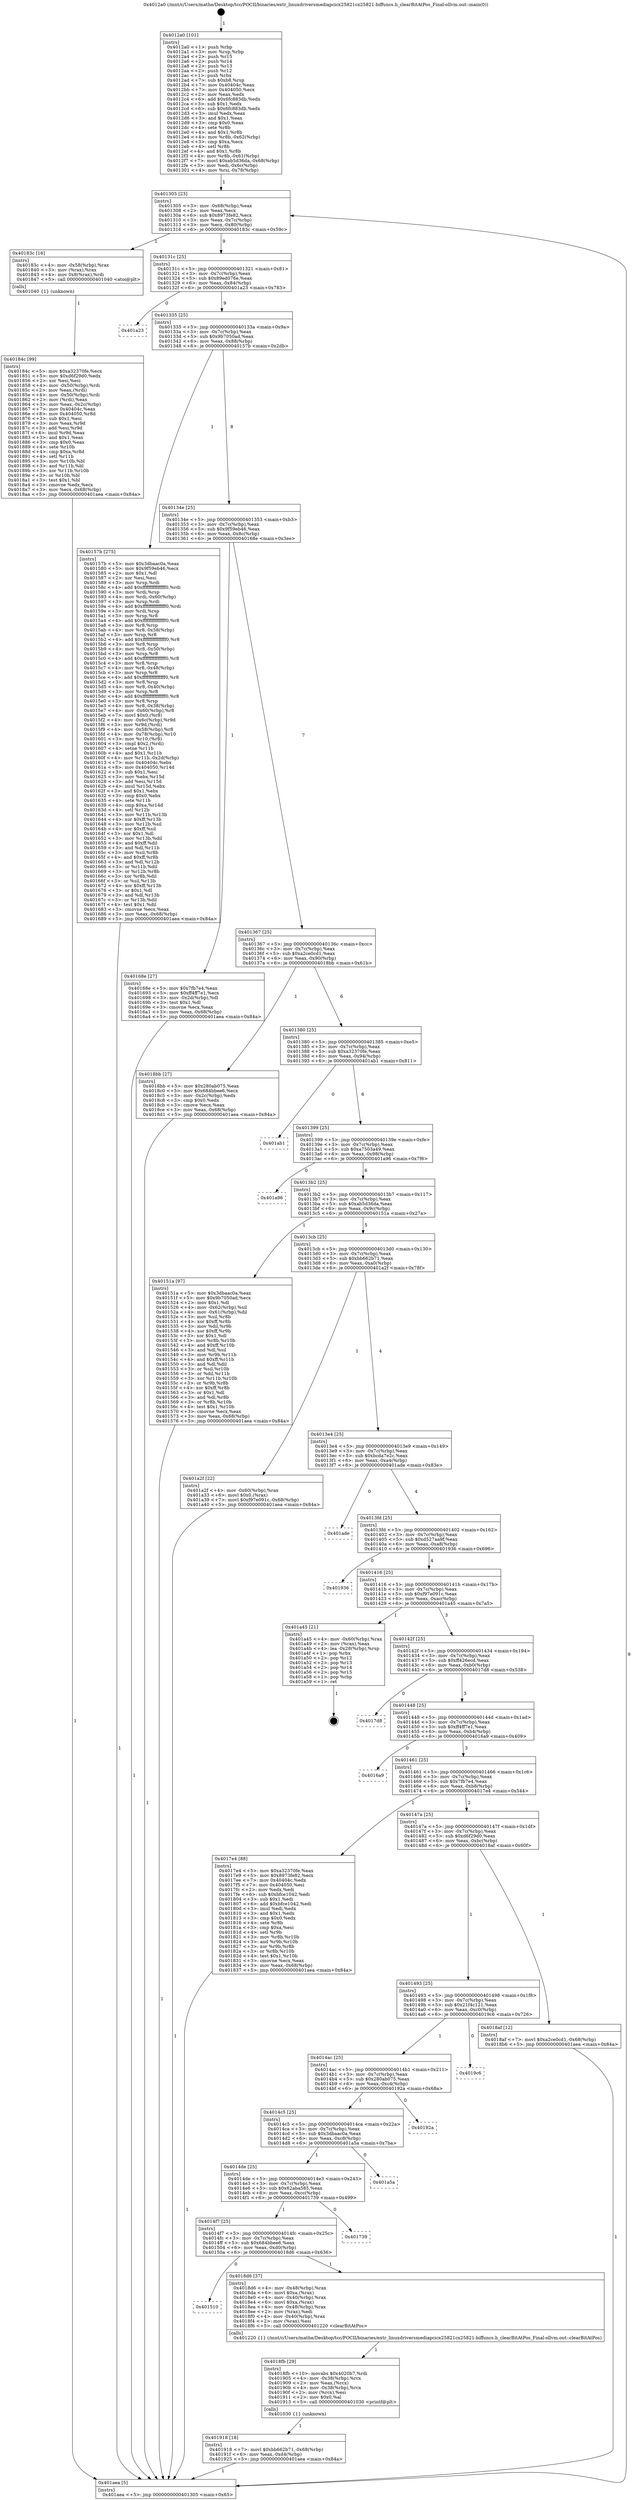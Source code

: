 digraph "0x4012a0" {
  label = "0x4012a0 (/mnt/c/Users/mathe/Desktop/tcc/POCII/binaries/extr_linuxdriversmediapcicx25821cx25821-biffuncs.h_clearBitAtPos_Final-ollvm.out::main(0))"
  labelloc = "t"
  node[shape=record]

  Entry [label="",width=0.3,height=0.3,shape=circle,fillcolor=black,style=filled]
  "0x401305" [label="{
     0x401305 [23]\l
     | [instrs]\l
     &nbsp;&nbsp;0x401305 \<+3\>: mov -0x68(%rbp),%eax\l
     &nbsp;&nbsp;0x401308 \<+2\>: mov %eax,%ecx\l
     &nbsp;&nbsp;0x40130a \<+6\>: sub $0x8973fe82,%ecx\l
     &nbsp;&nbsp;0x401310 \<+3\>: mov %eax,-0x7c(%rbp)\l
     &nbsp;&nbsp;0x401313 \<+3\>: mov %ecx,-0x80(%rbp)\l
     &nbsp;&nbsp;0x401316 \<+6\>: je 000000000040183c \<main+0x59c\>\l
  }"]
  "0x40183c" [label="{
     0x40183c [16]\l
     | [instrs]\l
     &nbsp;&nbsp;0x40183c \<+4\>: mov -0x58(%rbp),%rax\l
     &nbsp;&nbsp;0x401840 \<+3\>: mov (%rax),%rax\l
     &nbsp;&nbsp;0x401843 \<+4\>: mov 0x8(%rax),%rdi\l
     &nbsp;&nbsp;0x401847 \<+5\>: call 0000000000401040 \<atoi@plt\>\l
     | [calls]\l
     &nbsp;&nbsp;0x401040 \{1\} (unknown)\l
  }"]
  "0x40131c" [label="{
     0x40131c [25]\l
     | [instrs]\l
     &nbsp;&nbsp;0x40131c \<+5\>: jmp 0000000000401321 \<main+0x81\>\l
     &nbsp;&nbsp;0x401321 \<+3\>: mov -0x7c(%rbp),%eax\l
     &nbsp;&nbsp;0x401324 \<+5\>: sub $0x89ed076e,%eax\l
     &nbsp;&nbsp;0x401329 \<+6\>: mov %eax,-0x84(%rbp)\l
     &nbsp;&nbsp;0x40132f \<+6\>: je 0000000000401a23 \<main+0x783\>\l
  }"]
  Exit [label="",width=0.3,height=0.3,shape=circle,fillcolor=black,style=filled,peripheries=2]
  "0x401a23" [label="{
     0x401a23\l
  }", style=dashed]
  "0x401335" [label="{
     0x401335 [25]\l
     | [instrs]\l
     &nbsp;&nbsp;0x401335 \<+5\>: jmp 000000000040133a \<main+0x9a\>\l
     &nbsp;&nbsp;0x40133a \<+3\>: mov -0x7c(%rbp),%eax\l
     &nbsp;&nbsp;0x40133d \<+5\>: sub $0x9b7050ad,%eax\l
     &nbsp;&nbsp;0x401342 \<+6\>: mov %eax,-0x88(%rbp)\l
     &nbsp;&nbsp;0x401348 \<+6\>: je 000000000040157b \<main+0x2db\>\l
  }"]
  "0x401918" [label="{
     0x401918 [18]\l
     | [instrs]\l
     &nbsp;&nbsp;0x401918 \<+7\>: movl $0xbb662b71,-0x68(%rbp)\l
     &nbsp;&nbsp;0x40191f \<+6\>: mov %eax,-0xd4(%rbp)\l
     &nbsp;&nbsp;0x401925 \<+5\>: jmp 0000000000401aea \<main+0x84a\>\l
  }"]
  "0x40157b" [label="{
     0x40157b [275]\l
     | [instrs]\l
     &nbsp;&nbsp;0x40157b \<+5\>: mov $0x3dbaac0a,%eax\l
     &nbsp;&nbsp;0x401580 \<+5\>: mov $0x9f59eb46,%ecx\l
     &nbsp;&nbsp;0x401585 \<+2\>: mov $0x1,%dl\l
     &nbsp;&nbsp;0x401587 \<+2\>: xor %esi,%esi\l
     &nbsp;&nbsp;0x401589 \<+3\>: mov %rsp,%rdi\l
     &nbsp;&nbsp;0x40158c \<+4\>: add $0xfffffffffffffff0,%rdi\l
     &nbsp;&nbsp;0x401590 \<+3\>: mov %rdi,%rsp\l
     &nbsp;&nbsp;0x401593 \<+4\>: mov %rdi,-0x60(%rbp)\l
     &nbsp;&nbsp;0x401597 \<+3\>: mov %rsp,%rdi\l
     &nbsp;&nbsp;0x40159a \<+4\>: add $0xfffffffffffffff0,%rdi\l
     &nbsp;&nbsp;0x40159e \<+3\>: mov %rdi,%rsp\l
     &nbsp;&nbsp;0x4015a1 \<+3\>: mov %rsp,%r8\l
     &nbsp;&nbsp;0x4015a4 \<+4\>: add $0xfffffffffffffff0,%r8\l
     &nbsp;&nbsp;0x4015a8 \<+3\>: mov %r8,%rsp\l
     &nbsp;&nbsp;0x4015ab \<+4\>: mov %r8,-0x58(%rbp)\l
     &nbsp;&nbsp;0x4015af \<+3\>: mov %rsp,%r8\l
     &nbsp;&nbsp;0x4015b2 \<+4\>: add $0xfffffffffffffff0,%r8\l
     &nbsp;&nbsp;0x4015b6 \<+3\>: mov %r8,%rsp\l
     &nbsp;&nbsp;0x4015b9 \<+4\>: mov %r8,-0x50(%rbp)\l
     &nbsp;&nbsp;0x4015bd \<+3\>: mov %rsp,%r8\l
     &nbsp;&nbsp;0x4015c0 \<+4\>: add $0xfffffffffffffff0,%r8\l
     &nbsp;&nbsp;0x4015c4 \<+3\>: mov %r8,%rsp\l
     &nbsp;&nbsp;0x4015c7 \<+4\>: mov %r8,-0x48(%rbp)\l
     &nbsp;&nbsp;0x4015cb \<+3\>: mov %rsp,%r8\l
     &nbsp;&nbsp;0x4015ce \<+4\>: add $0xfffffffffffffff0,%r8\l
     &nbsp;&nbsp;0x4015d2 \<+3\>: mov %r8,%rsp\l
     &nbsp;&nbsp;0x4015d5 \<+4\>: mov %r8,-0x40(%rbp)\l
     &nbsp;&nbsp;0x4015d9 \<+3\>: mov %rsp,%r8\l
     &nbsp;&nbsp;0x4015dc \<+4\>: add $0xfffffffffffffff0,%r8\l
     &nbsp;&nbsp;0x4015e0 \<+3\>: mov %r8,%rsp\l
     &nbsp;&nbsp;0x4015e3 \<+4\>: mov %r8,-0x38(%rbp)\l
     &nbsp;&nbsp;0x4015e7 \<+4\>: mov -0x60(%rbp),%r8\l
     &nbsp;&nbsp;0x4015eb \<+7\>: movl $0x0,(%r8)\l
     &nbsp;&nbsp;0x4015f2 \<+4\>: mov -0x6c(%rbp),%r9d\l
     &nbsp;&nbsp;0x4015f6 \<+3\>: mov %r9d,(%rdi)\l
     &nbsp;&nbsp;0x4015f9 \<+4\>: mov -0x58(%rbp),%r8\l
     &nbsp;&nbsp;0x4015fd \<+4\>: mov -0x78(%rbp),%r10\l
     &nbsp;&nbsp;0x401601 \<+3\>: mov %r10,(%r8)\l
     &nbsp;&nbsp;0x401604 \<+3\>: cmpl $0x2,(%rdi)\l
     &nbsp;&nbsp;0x401607 \<+4\>: setne %r11b\l
     &nbsp;&nbsp;0x40160b \<+4\>: and $0x1,%r11b\l
     &nbsp;&nbsp;0x40160f \<+4\>: mov %r11b,-0x2d(%rbp)\l
     &nbsp;&nbsp;0x401613 \<+7\>: mov 0x40404c,%ebx\l
     &nbsp;&nbsp;0x40161a \<+8\>: mov 0x404050,%r14d\l
     &nbsp;&nbsp;0x401622 \<+3\>: sub $0x1,%esi\l
     &nbsp;&nbsp;0x401625 \<+3\>: mov %ebx,%r15d\l
     &nbsp;&nbsp;0x401628 \<+3\>: add %esi,%r15d\l
     &nbsp;&nbsp;0x40162b \<+4\>: imul %r15d,%ebx\l
     &nbsp;&nbsp;0x40162f \<+3\>: and $0x1,%ebx\l
     &nbsp;&nbsp;0x401632 \<+3\>: cmp $0x0,%ebx\l
     &nbsp;&nbsp;0x401635 \<+4\>: sete %r11b\l
     &nbsp;&nbsp;0x401639 \<+4\>: cmp $0xa,%r14d\l
     &nbsp;&nbsp;0x40163d \<+4\>: setl %r12b\l
     &nbsp;&nbsp;0x401641 \<+3\>: mov %r11b,%r13b\l
     &nbsp;&nbsp;0x401644 \<+4\>: xor $0xff,%r13b\l
     &nbsp;&nbsp;0x401648 \<+3\>: mov %r12b,%sil\l
     &nbsp;&nbsp;0x40164b \<+4\>: xor $0xff,%sil\l
     &nbsp;&nbsp;0x40164f \<+3\>: xor $0x1,%dl\l
     &nbsp;&nbsp;0x401652 \<+3\>: mov %r13b,%dil\l
     &nbsp;&nbsp;0x401655 \<+4\>: and $0xff,%dil\l
     &nbsp;&nbsp;0x401659 \<+3\>: and %dl,%r11b\l
     &nbsp;&nbsp;0x40165c \<+3\>: mov %sil,%r8b\l
     &nbsp;&nbsp;0x40165f \<+4\>: and $0xff,%r8b\l
     &nbsp;&nbsp;0x401663 \<+3\>: and %dl,%r12b\l
     &nbsp;&nbsp;0x401666 \<+3\>: or %r11b,%dil\l
     &nbsp;&nbsp;0x401669 \<+3\>: or %r12b,%r8b\l
     &nbsp;&nbsp;0x40166c \<+3\>: xor %r8b,%dil\l
     &nbsp;&nbsp;0x40166f \<+3\>: or %sil,%r13b\l
     &nbsp;&nbsp;0x401672 \<+4\>: xor $0xff,%r13b\l
     &nbsp;&nbsp;0x401676 \<+3\>: or $0x1,%dl\l
     &nbsp;&nbsp;0x401679 \<+3\>: and %dl,%r13b\l
     &nbsp;&nbsp;0x40167c \<+3\>: or %r13b,%dil\l
     &nbsp;&nbsp;0x40167f \<+4\>: test $0x1,%dil\l
     &nbsp;&nbsp;0x401683 \<+3\>: cmovne %ecx,%eax\l
     &nbsp;&nbsp;0x401686 \<+3\>: mov %eax,-0x68(%rbp)\l
     &nbsp;&nbsp;0x401689 \<+5\>: jmp 0000000000401aea \<main+0x84a\>\l
  }"]
  "0x40134e" [label="{
     0x40134e [25]\l
     | [instrs]\l
     &nbsp;&nbsp;0x40134e \<+5\>: jmp 0000000000401353 \<main+0xb3\>\l
     &nbsp;&nbsp;0x401353 \<+3\>: mov -0x7c(%rbp),%eax\l
     &nbsp;&nbsp;0x401356 \<+5\>: sub $0x9f59eb46,%eax\l
     &nbsp;&nbsp;0x40135b \<+6\>: mov %eax,-0x8c(%rbp)\l
     &nbsp;&nbsp;0x401361 \<+6\>: je 000000000040168e \<main+0x3ee\>\l
  }"]
  "0x4018fb" [label="{
     0x4018fb [29]\l
     | [instrs]\l
     &nbsp;&nbsp;0x4018fb \<+10\>: movabs $0x4020b7,%rdi\l
     &nbsp;&nbsp;0x401905 \<+4\>: mov -0x38(%rbp),%rcx\l
     &nbsp;&nbsp;0x401909 \<+2\>: mov %eax,(%rcx)\l
     &nbsp;&nbsp;0x40190b \<+4\>: mov -0x38(%rbp),%rcx\l
     &nbsp;&nbsp;0x40190f \<+2\>: mov (%rcx),%esi\l
     &nbsp;&nbsp;0x401911 \<+2\>: mov $0x0,%al\l
     &nbsp;&nbsp;0x401913 \<+5\>: call 0000000000401030 \<printf@plt\>\l
     | [calls]\l
     &nbsp;&nbsp;0x401030 \{1\} (unknown)\l
  }"]
  "0x40168e" [label="{
     0x40168e [27]\l
     | [instrs]\l
     &nbsp;&nbsp;0x40168e \<+5\>: mov $0x7fb7e4,%eax\l
     &nbsp;&nbsp;0x401693 \<+5\>: mov $0xff4ff7e1,%ecx\l
     &nbsp;&nbsp;0x401698 \<+3\>: mov -0x2d(%rbp),%dl\l
     &nbsp;&nbsp;0x40169b \<+3\>: test $0x1,%dl\l
     &nbsp;&nbsp;0x40169e \<+3\>: cmovne %ecx,%eax\l
     &nbsp;&nbsp;0x4016a1 \<+3\>: mov %eax,-0x68(%rbp)\l
     &nbsp;&nbsp;0x4016a4 \<+5\>: jmp 0000000000401aea \<main+0x84a\>\l
  }"]
  "0x401367" [label="{
     0x401367 [25]\l
     | [instrs]\l
     &nbsp;&nbsp;0x401367 \<+5\>: jmp 000000000040136c \<main+0xcc\>\l
     &nbsp;&nbsp;0x40136c \<+3\>: mov -0x7c(%rbp),%eax\l
     &nbsp;&nbsp;0x40136f \<+5\>: sub $0xa2ce0cd1,%eax\l
     &nbsp;&nbsp;0x401374 \<+6\>: mov %eax,-0x90(%rbp)\l
     &nbsp;&nbsp;0x40137a \<+6\>: je 00000000004018bb \<main+0x61b\>\l
  }"]
  "0x401510" [label="{
     0x401510\l
  }", style=dashed]
  "0x4018bb" [label="{
     0x4018bb [27]\l
     | [instrs]\l
     &nbsp;&nbsp;0x4018bb \<+5\>: mov $0x280ab075,%eax\l
     &nbsp;&nbsp;0x4018c0 \<+5\>: mov $0x684bbee6,%ecx\l
     &nbsp;&nbsp;0x4018c5 \<+3\>: mov -0x2c(%rbp),%edx\l
     &nbsp;&nbsp;0x4018c8 \<+3\>: cmp $0x0,%edx\l
     &nbsp;&nbsp;0x4018cb \<+3\>: cmove %ecx,%eax\l
     &nbsp;&nbsp;0x4018ce \<+3\>: mov %eax,-0x68(%rbp)\l
     &nbsp;&nbsp;0x4018d1 \<+5\>: jmp 0000000000401aea \<main+0x84a\>\l
  }"]
  "0x401380" [label="{
     0x401380 [25]\l
     | [instrs]\l
     &nbsp;&nbsp;0x401380 \<+5\>: jmp 0000000000401385 \<main+0xe5\>\l
     &nbsp;&nbsp;0x401385 \<+3\>: mov -0x7c(%rbp),%eax\l
     &nbsp;&nbsp;0x401388 \<+5\>: sub $0xa32370fe,%eax\l
     &nbsp;&nbsp;0x40138d \<+6\>: mov %eax,-0x94(%rbp)\l
     &nbsp;&nbsp;0x401393 \<+6\>: je 0000000000401ab1 \<main+0x811\>\l
  }"]
  "0x4018d6" [label="{
     0x4018d6 [37]\l
     | [instrs]\l
     &nbsp;&nbsp;0x4018d6 \<+4\>: mov -0x48(%rbp),%rax\l
     &nbsp;&nbsp;0x4018da \<+6\>: movl $0xa,(%rax)\l
     &nbsp;&nbsp;0x4018e0 \<+4\>: mov -0x40(%rbp),%rax\l
     &nbsp;&nbsp;0x4018e4 \<+6\>: movl $0xa,(%rax)\l
     &nbsp;&nbsp;0x4018ea \<+4\>: mov -0x48(%rbp),%rax\l
     &nbsp;&nbsp;0x4018ee \<+2\>: mov (%rax),%edi\l
     &nbsp;&nbsp;0x4018f0 \<+4\>: mov -0x40(%rbp),%rax\l
     &nbsp;&nbsp;0x4018f4 \<+2\>: mov (%rax),%esi\l
     &nbsp;&nbsp;0x4018f6 \<+5\>: call 0000000000401220 \<clearBitAtPos\>\l
     | [calls]\l
     &nbsp;&nbsp;0x401220 \{1\} (/mnt/c/Users/mathe/Desktop/tcc/POCII/binaries/extr_linuxdriversmediapcicx25821cx25821-biffuncs.h_clearBitAtPos_Final-ollvm.out::clearBitAtPos)\l
  }"]
  "0x401ab1" [label="{
     0x401ab1\l
  }", style=dashed]
  "0x401399" [label="{
     0x401399 [25]\l
     | [instrs]\l
     &nbsp;&nbsp;0x401399 \<+5\>: jmp 000000000040139e \<main+0xfe\>\l
     &nbsp;&nbsp;0x40139e \<+3\>: mov -0x7c(%rbp),%eax\l
     &nbsp;&nbsp;0x4013a1 \<+5\>: sub $0xa7503a49,%eax\l
     &nbsp;&nbsp;0x4013a6 \<+6\>: mov %eax,-0x98(%rbp)\l
     &nbsp;&nbsp;0x4013ac \<+6\>: je 0000000000401a96 \<main+0x7f6\>\l
  }"]
  "0x4014f7" [label="{
     0x4014f7 [25]\l
     | [instrs]\l
     &nbsp;&nbsp;0x4014f7 \<+5\>: jmp 00000000004014fc \<main+0x25c\>\l
     &nbsp;&nbsp;0x4014fc \<+3\>: mov -0x7c(%rbp),%eax\l
     &nbsp;&nbsp;0x4014ff \<+5\>: sub $0x684bbee6,%eax\l
     &nbsp;&nbsp;0x401504 \<+6\>: mov %eax,-0xd0(%rbp)\l
     &nbsp;&nbsp;0x40150a \<+6\>: je 00000000004018d6 \<main+0x636\>\l
  }"]
  "0x401a96" [label="{
     0x401a96\l
  }", style=dashed]
  "0x4013b2" [label="{
     0x4013b2 [25]\l
     | [instrs]\l
     &nbsp;&nbsp;0x4013b2 \<+5\>: jmp 00000000004013b7 \<main+0x117\>\l
     &nbsp;&nbsp;0x4013b7 \<+3\>: mov -0x7c(%rbp),%eax\l
     &nbsp;&nbsp;0x4013ba \<+5\>: sub $0xab5d36da,%eax\l
     &nbsp;&nbsp;0x4013bf \<+6\>: mov %eax,-0x9c(%rbp)\l
     &nbsp;&nbsp;0x4013c5 \<+6\>: je 000000000040151a \<main+0x27a\>\l
  }"]
  "0x401739" [label="{
     0x401739\l
  }", style=dashed]
  "0x40151a" [label="{
     0x40151a [97]\l
     | [instrs]\l
     &nbsp;&nbsp;0x40151a \<+5\>: mov $0x3dbaac0a,%eax\l
     &nbsp;&nbsp;0x40151f \<+5\>: mov $0x9b7050ad,%ecx\l
     &nbsp;&nbsp;0x401524 \<+2\>: mov $0x1,%dl\l
     &nbsp;&nbsp;0x401526 \<+4\>: mov -0x62(%rbp),%sil\l
     &nbsp;&nbsp;0x40152a \<+4\>: mov -0x61(%rbp),%dil\l
     &nbsp;&nbsp;0x40152e \<+3\>: mov %sil,%r8b\l
     &nbsp;&nbsp;0x401531 \<+4\>: xor $0xff,%r8b\l
     &nbsp;&nbsp;0x401535 \<+3\>: mov %dil,%r9b\l
     &nbsp;&nbsp;0x401538 \<+4\>: xor $0xff,%r9b\l
     &nbsp;&nbsp;0x40153c \<+3\>: xor $0x1,%dl\l
     &nbsp;&nbsp;0x40153f \<+3\>: mov %r8b,%r10b\l
     &nbsp;&nbsp;0x401542 \<+4\>: and $0xff,%r10b\l
     &nbsp;&nbsp;0x401546 \<+3\>: and %dl,%sil\l
     &nbsp;&nbsp;0x401549 \<+3\>: mov %r9b,%r11b\l
     &nbsp;&nbsp;0x40154c \<+4\>: and $0xff,%r11b\l
     &nbsp;&nbsp;0x401550 \<+3\>: and %dl,%dil\l
     &nbsp;&nbsp;0x401553 \<+3\>: or %sil,%r10b\l
     &nbsp;&nbsp;0x401556 \<+3\>: or %dil,%r11b\l
     &nbsp;&nbsp;0x401559 \<+3\>: xor %r11b,%r10b\l
     &nbsp;&nbsp;0x40155c \<+3\>: or %r9b,%r8b\l
     &nbsp;&nbsp;0x40155f \<+4\>: xor $0xff,%r8b\l
     &nbsp;&nbsp;0x401563 \<+3\>: or $0x1,%dl\l
     &nbsp;&nbsp;0x401566 \<+3\>: and %dl,%r8b\l
     &nbsp;&nbsp;0x401569 \<+3\>: or %r8b,%r10b\l
     &nbsp;&nbsp;0x40156c \<+4\>: test $0x1,%r10b\l
     &nbsp;&nbsp;0x401570 \<+3\>: cmovne %ecx,%eax\l
     &nbsp;&nbsp;0x401573 \<+3\>: mov %eax,-0x68(%rbp)\l
     &nbsp;&nbsp;0x401576 \<+5\>: jmp 0000000000401aea \<main+0x84a\>\l
  }"]
  "0x4013cb" [label="{
     0x4013cb [25]\l
     | [instrs]\l
     &nbsp;&nbsp;0x4013cb \<+5\>: jmp 00000000004013d0 \<main+0x130\>\l
     &nbsp;&nbsp;0x4013d0 \<+3\>: mov -0x7c(%rbp),%eax\l
     &nbsp;&nbsp;0x4013d3 \<+5\>: sub $0xbb662b71,%eax\l
     &nbsp;&nbsp;0x4013d8 \<+6\>: mov %eax,-0xa0(%rbp)\l
     &nbsp;&nbsp;0x4013de \<+6\>: je 0000000000401a2f \<main+0x78f\>\l
  }"]
  "0x401aea" [label="{
     0x401aea [5]\l
     | [instrs]\l
     &nbsp;&nbsp;0x401aea \<+5\>: jmp 0000000000401305 \<main+0x65\>\l
  }"]
  "0x4012a0" [label="{
     0x4012a0 [101]\l
     | [instrs]\l
     &nbsp;&nbsp;0x4012a0 \<+1\>: push %rbp\l
     &nbsp;&nbsp;0x4012a1 \<+3\>: mov %rsp,%rbp\l
     &nbsp;&nbsp;0x4012a4 \<+2\>: push %r15\l
     &nbsp;&nbsp;0x4012a6 \<+2\>: push %r14\l
     &nbsp;&nbsp;0x4012a8 \<+2\>: push %r13\l
     &nbsp;&nbsp;0x4012aa \<+2\>: push %r12\l
     &nbsp;&nbsp;0x4012ac \<+1\>: push %rbx\l
     &nbsp;&nbsp;0x4012ad \<+7\>: sub $0xb8,%rsp\l
     &nbsp;&nbsp;0x4012b4 \<+7\>: mov 0x40404c,%eax\l
     &nbsp;&nbsp;0x4012bb \<+7\>: mov 0x404050,%ecx\l
     &nbsp;&nbsp;0x4012c2 \<+2\>: mov %eax,%edx\l
     &nbsp;&nbsp;0x4012c4 \<+6\>: add $0x6fc883db,%edx\l
     &nbsp;&nbsp;0x4012ca \<+3\>: sub $0x1,%edx\l
     &nbsp;&nbsp;0x4012cd \<+6\>: sub $0x6fc883db,%edx\l
     &nbsp;&nbsp;0x4012d3 \<+3\>: imul %edx,%eax\l
     &nbsp;&nbsp;0x4012d6 \<+3\>: and $0x1,%eax\l
     &nbsp;&nbsp;0x4012d9 \<+3\>: cmp $0x0,%eax\l
     &nbsp;&nbsp;0x4012dc \<+4\>: sete %r8b\l
     &nbsp;&nbsp;0x4012e0 \<+4\>: and $0x1,%r8b\l
     &nbsp;&nbsp;0x4012e4 \<+4\>: mov %r8b,-0x62(%rbp)\l
     &nbsp;&nbsp;0x4012e8 \<+3\>: cmp $0xa,%ecx\l
     &nbsp;&nbsp;0x4012eb \<+4\>: setl %r8b\l
     &nbsp;&nbsp;0x4012ef \<+4\>: and $0x1,%r8b\l
     &nbsp;&nbsp;0x4012f3 \<+4\>: mov %r8b,-0x61(%rbp)\l
     &nbsp;&nbsp;0x4012f7 \<+7\>: movl $0xab5d36da,-0x68(%rbp)\l
     &nbsp;&nbsp;0x4012fe \<+3\>: mov %edi,-0x6c(%rbp)\l
     &nbsp;&nbsp;0x401301 \<+4\>: mov %rsi,-0x78(%rbp)\l
  }"]
  "0x4014de" [label="{
     0x4014de [25]\l
     | [instrs]\l
     &nbsp;&nbsp;0x4014de \<+5\>: jmp 00000000004014e3 \<main+0x243\>\l
     &nbsp;&nbsp;0x4014e3 \<+3\>: mov -0x7c(%rbp),%eax\l
     &nbsp;&nbsp;0x4014e6 \<+5\>: sub $0x62aba585,%eax\l
     &nbsp;&nbsp;0x4014eb \<+6\>: mov %eax,-0xcc(%rbp)\l
     &nbsp;&nbsp;0x4014f1 \<+6\>: je 0000000000401739 \<main+0x499\>\l
  }"]
  "0x401a5a" [label="{
     0x401a5a\l
  }", style=dashed]
  "0x401a2f" [label="{
     0x401a2f [22]\l
     | [instrs]\l
     &nbsp;&nbsp;0x401a2f \<+4\>: mov -0x60(%rbp),%rax\l
     &nbsp;&nbsp;0x401a33 \<+6\>: movl $0x0,(%rax)\l
     &nbsp;&nbsp;0x401a39 \<+7\>: movl $0xf97e091c,-0x68(%rbp)\l
     &nbsp;&nbsp;0x401a40 \<+5\>: jmp 0000000000401aea \<main+0x84a\>\l
  }"]
  "0x4013e4" [label="{
     0x4013e4 [25]\l
     | [instrs]\l
     &nbsp;&nbsp;0x4013e4 \<+5\>: jmp 00000000004013e9 \<main+0x149\>\l
     &nbsp;&nbsp;0x4013e9 \<+3\>: mov -0x7c(%rbp),%eax\l
     &nbsp;&nbsp;0x4013ec \<+5\>: sub $0xbcda7e2c,%eax\l
     &nbsp;&nbsp;0x4013f1 \<+6\>: mov %eax,-0xa4(%rbp)\l
     &nbsp;&nbsp;0x4013f7 \<+6\>: je 0000000000401ade \<main+0x83e\>\l
  }"]
  "0x4014c5" [label="{
     0x4014c5 [25]\l
     | [instrs]\l
     &nbsp;&nbsp;0x4014c5 \<+5\>: jmp 00000000004014ca \<main+0x22a\>\l
     &nbsp;&nbsp;0x4014ca \<+3\>: mov -0x7c(%rbp),%eax\l
     &nbsp;&nbsp;0x4014cd \<+5\>: sub $0x3dbaac0a,%eax\l
     &nbsp;&nbsp;0x4014d2 \<+6\>: mov %eax,-0xc8(%rbp)\l
     &nbsp;&nbsp;0x4014d8 \<+6\>: je 0000000000401a5a \<main+0x7ba\>\l
  }"]
  "0x401ade" [label="{
     0x401ade\l
  }", style=dashed]
  "0x4013fd" [label="{
     0x4013fd [25]\l
     | [instrs]\l
     &nbsp;&nbsp;0x4013fd \<+5\>: jmp 0000000000401402 \<main+0x162\>\l
     &nbsp;&nbsp;0x401402 \<+3\>: mov -0x7c(%rbp),%eax\l
     &nbsp;&nbsp;0x401405 \<+5\>: sub $0xd527aa9f,%eax\l
     &nbsp;&nbsp;0x40140a \<+6\>: mov %eax,-0xa8(%rbp)\l
     &nbsp;&nbsp;0x401410 \<+6\>: je 0000000000401936 \<main+0x696\>\l
  }"]
  "0x40192a" [label="{
     0x40192a\l
  }", style=dashed]
  "0x401936" [label="{
     0x401936\l
  }", style=dashed]
  "0x401416" [label="{
     0x401416 [25]\l
     | [instrs]\l
     &nbsp;&nbsp;0x401416 \<+5\>: jmp 000000000040141b \<main+0x17b\>\l
     &nbsp;&nbsp;0x40141b \<+3\>: mov -0x7c(%rbp),%eax\l
     &nbsp;&nbsp;0x40141e \<+5\>: sub $0xf97e091c,%eax\l
     &nbsp;&nbsp;0x401423 \<+6\>: mov %eax,-0xac(%rbp)\l
     &nbsp;&nbsp;0x401429 \<+6\>: je 0000000000401a45 \<main+0x7a5\>\l
  }"]
  "0x4014ac" [label="{
     0x4014ac [25]\l
     | [instrs]\l
     &nbsp;&nbsp;0x4014ac \<+5\>: jmp 00000000004014b1 \<main+0x211\>\l
     &nbsp;&nbsp;0x4014b1 \<+3\>: mov -0x7c(%rbp),%eax\l
     &nbsp;&nbsp;0x4014b4 \<+5\>: sub $0x280ab075,%eax\l
     &nbsp;&nbsp;0x4014b9 \<+6\>: mov %eax,-0xc4(%rbp)\l
     &nbsp;&nbsp;0x4014bf \<+6\>: je 000000000040192a \<main+0x68a\>\l
  }"]
  "0x401a45" [label="{
     0x401a45 [21]\l
     | [instrs]\l
     &nbsp;&nbsp;0x401a45 \<+4\>: mov -0x60(%rbp),%rax\l
     &nbsp;&nbsp;0x401a49 \<+2\>: mov (%rax),%eax\l
     &nbsp;&nbsp;0x401a4b \<+4\>: lea -0x28(%rbp),%rsp\l
     &nbsp;&nbsp;0x401a4f \<+1\>: pop %rbx\l
     &nbsp;&nbsp;0x401a50 \<+2\>: pop %r12\l
     &nbsp;&nbsp;0x401a52 \<+2\>: pop %r13\l
     &nbsp;&nbsp;0x401a54 \<+2\>: pop %r14\l
     &nbsp;&nbsp;0x401a56 \<+2\>: pop %r15\l
     &nbsp;&nbsp;0x401a58 \<+1\>: pop %rbp\l
     &nbsp;&nbsp;0x401a59 \<+1\>: ret\l
  }"]
  "0x40142f" [label="{
     0x40142f [25]\l
     | [instrs]\l
     &nbsp;&nbsp;0x40142f \<+5\>: jmp 0000000000401434 \<main+0x194\>\l
     &nbsp;&nbsp;0x401434 \<+3\>: mov -0x7c(%rbp),%eax\l
     &nbsp;&nbsp;0x401437 \<+5\>: sub $0xff426ecd,%eax\l
     &nbsp;&nbsp;0x40143c \<+6\>: mov %eax,-0xb0(%rbp)\l
     &nbsp;&nbsp;0x401442 \<+6\>: je 00000000004017d8 \<main+0x538\>\l
  }"]
  "0x4019c6" [label="{
     0x4019c6\l
  }", style=dashed]
  "0x4017d8" [label="{
     0x4017d8\l
  }", style=dashed]
  "0x401448" [label="{
     0x401448 [25]\l
     | [instrs]\l
     &nbsp;&nbsp;0x401448 \<+5\>: jmp 000000000040144d \<main+0x1ad\>\l
     &nbsp;&nbsp;0x40144d \<+3\>: mov -0x7c(%rbp),%eax\l
     &nbsp;&nbsp;0x401450 \<+5\>: sub $0xff4ff7e1,%eax\l
     &nbsp;&nbsp;0x401455 \<+6\>: mov %eax,-0xb4(%rbp)\l
     &nbsp;&nbsp;0x40145b \<+6\>: je 00000000004016a9 \<main+0x409\>\l
  }"]
  "0x401493" [label="{
     0x401493 [25]\l
     | [instrs]\l
     &nbsp;&nbsp;0x401493 \<+5\>: jmp 0000000000401498 \<main+0x1f8\>\l
     &nbsp;&nbsp;0x401498 \<+3\>: mov -0x7c(%rbp),%eax\l
     &nbsp;&nbsp;0x40149b \<+5\>: sub $0x21f4c121,%eax\l
     &nbsp;&nbsp;0x4014a0 \<+6\>: mov %eax,-0xc0(%rbp)\l
     &nbsp;&nbsp;0x4014a6 \<+6\>: je 00000000004019c6 \<main+0x726\>\l
  }"]
  "0x4016a9" [label="{
     0x4016a9\l
  }", style=dashed]
  "0x401461" [label="{
     0x401461 [25]\l
     | [instrs]\l
     &nbsp;&nbsp;0x401461 \<+5\>: jmp 0000000000401466 \<main+0x1c6\>\l
     &nbsp;&nbsp;0x401466 \<+3\>: mov -0x7c(%rbp),%eax\l
     &nbsp;&nbsp;0x401469 \<+5\>: sub $0x7fb7e4,%eax\l
     &nbsp;&nbsp;0x40146e \<+6\>: mov %eax,-0xb8(%rbp)\l
     &nbsp;&nbsp;0x401474 \<+6\>: je 00000000004017e4 \<main+0x544\>\l
  }"]
  "0x4018af" [label="{
     0x4018af [12]\l
     | [instrs]\l
     &nbsp;&nbsp;0x4018af \<+7\>: movl $0xa2ce0cd1,-0x68(%rbp)\l
     &nbsp;&nbsp;0x4018b6 \<+5\>: jmp 0000000000401aea \<main+0x84a\>\l
  }"]
  "0x4017e4" [label="{
     0x4017e4 [88]\l
     | [instrs]\l
     &nbsp;&nbsp;0x4017e4 \<+5\>: mov $0xa32370fe,%eax\l
     &nbsp;&nbsp;0x4017e9 \<+5\>: mov $0x8973fe82,%ecx\l
     &nbsp;&nbsp;0x4017ee \<+7\>: mov 0x40404c,%edx\l
     &nbsp;&nbsp;0x4017f5 \<+7\>: mov 0x404050,%esi\l
     &nbsp;&nbsp;0x4017fc \<+2\>: mov %edx,%edi\l
     &nbsp;&nbsp;0x4017fe \<+6\>: sub $0xbfce1042,%edi\l
     &nbsp;&nbsp;0x401804 \<+3\>: sub $0x1,%edi\l
     &nbsp;&nbsp;0x401807 \<+6\>: add $0xbfce1042,%edi\l
     &nbsp;&nbsp;0x40180d \<+3\>: imul %edi,%edx\l
     &nbsp;&nbsp;0x401810 \<+3\>: and $0x1,%edx\l
     &nbsp;&nbsp;0x401813 \<+3\>: cmp $0x0,%edx\l
     &nbsp;&nbsp;0x401816 \<+4\>: sete %r8b\l
     &nbsp;&nbsp;0x40181a \<+3\>: cmp $0xa,%esi\l
     &nbsp;&nbsp;0x40181d \<+4\>: setl %r9b\l
     &nbsp;&nbsp;0x401821 \<+3\>: mov %r8b,%r10b\l
     &nbsp;&nbsp;0x401824 \<+3\>: and %r9b,%r10b\l
     &nbsp;&nbsp;0x401827 \<+3\>: xor %r9b,%r8b\l
     &nbsp;&nbsp;0x40182a \<+3\>: or %r8b,%r10b\l
     &nbsp;&nbsp;0x40182d \<+4\>: test $0x1,%r10b\l
     &nbsp;&nbsp;0x401831 \<+3\>: cmovne %ecx,%eax\l
     &nbsp;&nbsp;0x401834 \<+3\>: mov %eax,-0x68(%rbp)\l
     &nbsp;&nbsp;0x401837 \<+5\>: jmp 0000000000401aea \<main+0x84a\>\l
  }"]
  "0x40147a" [label="{
     0x40147a [25]\l
     | [instrs]\l
     &nbsp;&nbsp;0x40147a \<+5\>: jmp 000000000040147f \<main+0x1df\>\l
     &nbsp;&nbsp;0x40147f \<+3\>: mov -0x7c(%rbp),%eax\l
     &nbsp;&nbsp;0x401482 \<+5\>: sub $0xd6f29d0,%eax\l
     &nbsp;&nbsp;0x401487 \<+6\>: mov %eax,-0xbc(%rbp)\l
     &nbsp;&nbsp;0x40148d \<+6\>: je 00000000004018af \<main+0x60f\>\l
  }"]
  "0x40184c" [label="{
     0x40184c [99]\l
     | [instrs]\l
     &nbsp;&nbsp;0x40184c \<+5\>: mov $0xa32370fe,%ecx\l
     &nbsp;&nbsp;0x401851 \<+5\>: mov $0xd6f29d0,%edx\l
     &nbsp;&nbsp;0x401856 \<+2\>: xor %esi,%esi\l
     &nbsp;&nbsp;0x401858 \<+4\>: mov -0x50(%rbp),%rdi\l
     &nbsp;&nbsp;0x40185c \<+2\>: mov %eax,(%rdi)\l
     &nbsp;&nbsp;0x40185e \<+4\>: mov -0x50(%rbp),%rdi\l
     &nbsp;&nbsp;0x401862 \<+2\>: mov (%rdi),%eax\l
     &nbsp;&nbsp;0x401864 \<+3\>: mov %eax,-0x2c(%rbp)\l
     &nbsp;&nbsp;0x401867 \<+7\>: mov 0x40404c,%eax\l
     &nbsp;&nbsp;0x40186e \<+8\>: mov 0x404050,%r8d\l
     &nbsp;&nbsp;0x401876 \<+3\>: sub $0x1,%esi\l
     &nbsp;&nbsp;0x401879 \<+3\>: mov %eax,%r9d\l
     &nbsp;&nbsp;0x40187c \<+3\>: add %esi,%r9d\l
     &nbsp;&nbsp;0x40187f \<+4\>: imul %r9d,%eax\l
     &nbsp;&nbsp;0x401883 \<+3\>: and $0x1,%eax\l
     &nbsp;&nbsp;0x401886 \<+3\>: cmp $0x0,%eax\l
     &nbsp;&nbsp;0x401889 \<+4\>: sete %r10b\l
     &nbsp;&nbsp;0x40188d \<+4\>: cmp $0xa,%r8d\l
     &nbsp;&nbsp;0x401891 \<+4\>: setl %r11b\l
     &nbsp;&nbsp;0x401895 \<+3\>: mov %r10b,%bl\l
     &nbsp;&nbsp;0x401898 \<+3\>: and %r11b,%bl\l
     &nbsp;&nbsp;0x40189b \<+3\>: xor %r11b,%r10b\l
     &nbsp;&nbsp;0x40189e \<+3\>: or %r10b,%bl\l
     &nbsp;&nbsp;0x4018a1 \<+3\>: test $0x1,%bl\l
     &nbsp;&nbsp;0x4018a4 \<+3\>: cmovne %edx,%ecx\l
     &nbsp;&nbsp;0x4018a7 \<+3\>: mov %ecx,-0x68(%rbp)\l
     &nbsp;&nbsp;0x4018aa \<+5\>: jmp 0000000000401aea \<main+0x84a\>\l
  }"]
  Entry -> "0x4012a0" [label=" 1"]
  "0x401305" -> "0x40183c" [label=" 1"]
  "0x401305" -> "0x40131c" [label=" 9"]
  "0x401a45" -> Exit [label=" 1"]
  "0x40131c" -> "0x401a23" [label=" 0"]
  "0x40131c" -> "0x401335" [label=" 9"]
  "0x401a2f" -> "0x401aea" [label=" 1"]
  "0x401335" -> "0x40157b" [label=" 1"]
  "0x401335" -> "0x40134e" [label=" 8"]
  "0x401918" -> "0x401aea" [label=" 1"]
  "0x40134e" -> "0x40168e" [label=" 1"]
  "0x40134e" -> "0x401367" [label=" 7"]
  "0x4018fb" -> "0x401918" [label=" 1"]
  "0x401367" -> "0x4018bb" [label=" 1"]
  "0x401367" -> "0x401380" [label=" 6"]
  "0x4018d6" -> "0x4018fb" [label=" 1"]
  "0x401380" -> "0x401ab1" [label=" 0"]
  "0x401380" -> "0x401399" [label=" 6"]
  "0x4014f7" -> "0x401510" [label=" 0"]
  "0x401399" -> "0x401a96" [label=" 0"]
  "0x401399" -> "0x4013b2" [label=" 6"]
  "0x4014f7" -> "0x4018d6" [label=" 1"]
  "0x4013b2" -> "0x40151a" [label=" 1"]
  "0x4013b2" -> "0x4013cb" [label=" 5"]
  "0x40151a" -> "0x401aea" [label=" 1"]
  "0x4012a0" -> "0x401305" [label=" 1"]
  "0x401aea" -> "0x401305" [label=" 9"]
  "0x4014de" -> "0x4014f7" [label=" 1"]
  "0x40157b" -> "0x401aea" [label=" 1"]
  "0x40168e" -> "0x401aea" [label=" 1"]
  "0x4014de" -> "0x401739" [label=" 0"]
  "0x4013cb" -> "0x401a2f" [label=" 1"]
  "0x4013cb" -> "0x4013e4" [label=" 4"]
  "0x4014c5" -> "0x4014de" [label=" 1"]
  "0x4013e4" -> "0x401ade" [label=" 0"]
  "0x4013e4" -> "0x4013fd" [label=" 4"]
  "0x4014c5" -> "0x401a5a" [label=" 0"]
  "0x4013fd" -> "0x401936" [label=" 0"]
  "0x4013fd" -> "0x401416" [label=" 4"]
  "0x4014ac" -> "0x4014c5" [label=" 1"]
  "0x401416" -> "0x401a45" [label=" 1"]
  "0x401416" -> "0x40142f" [label=" 3"]
  "0x4014ac" -> "0x40192a" [label=" 0"]
  "0x40142f" -> "0x4017d8" [label=" 0"]
  "0x40142f" -> "0x401448" [label=" 3"]
  "0x401493" -> "0x4014ac" [label=" 1"]
  "0x401448" -> "0x4016a9" [label=" 0"]
  "0x401448" -> "0x401461" [label=" 3"]
  "0x401493" -> "0x4019c6" [label=" 0"]
  "0x401461" -> "0x4017e4" [label=" 1"]
  "0x401461" -> "0x40147a" [label=" 2"]
  "0x4017e4" -> "0x401aea" [label=" 1"]
  "0x40183c" -> "0x40184c" [label=" 1"]
  "0x40184c" -> "0x401aea" [label=" 1"]
  "0x4018bb" -> "0x401aea" [label=" 1"]
  "0x40147a" -> "0x4018af" [label=" 1"]
  "0x40147a" -> "0x401493" [label=" 1"]
  "0x4018af" -> "0x401aea" [label=" 1"]
}

